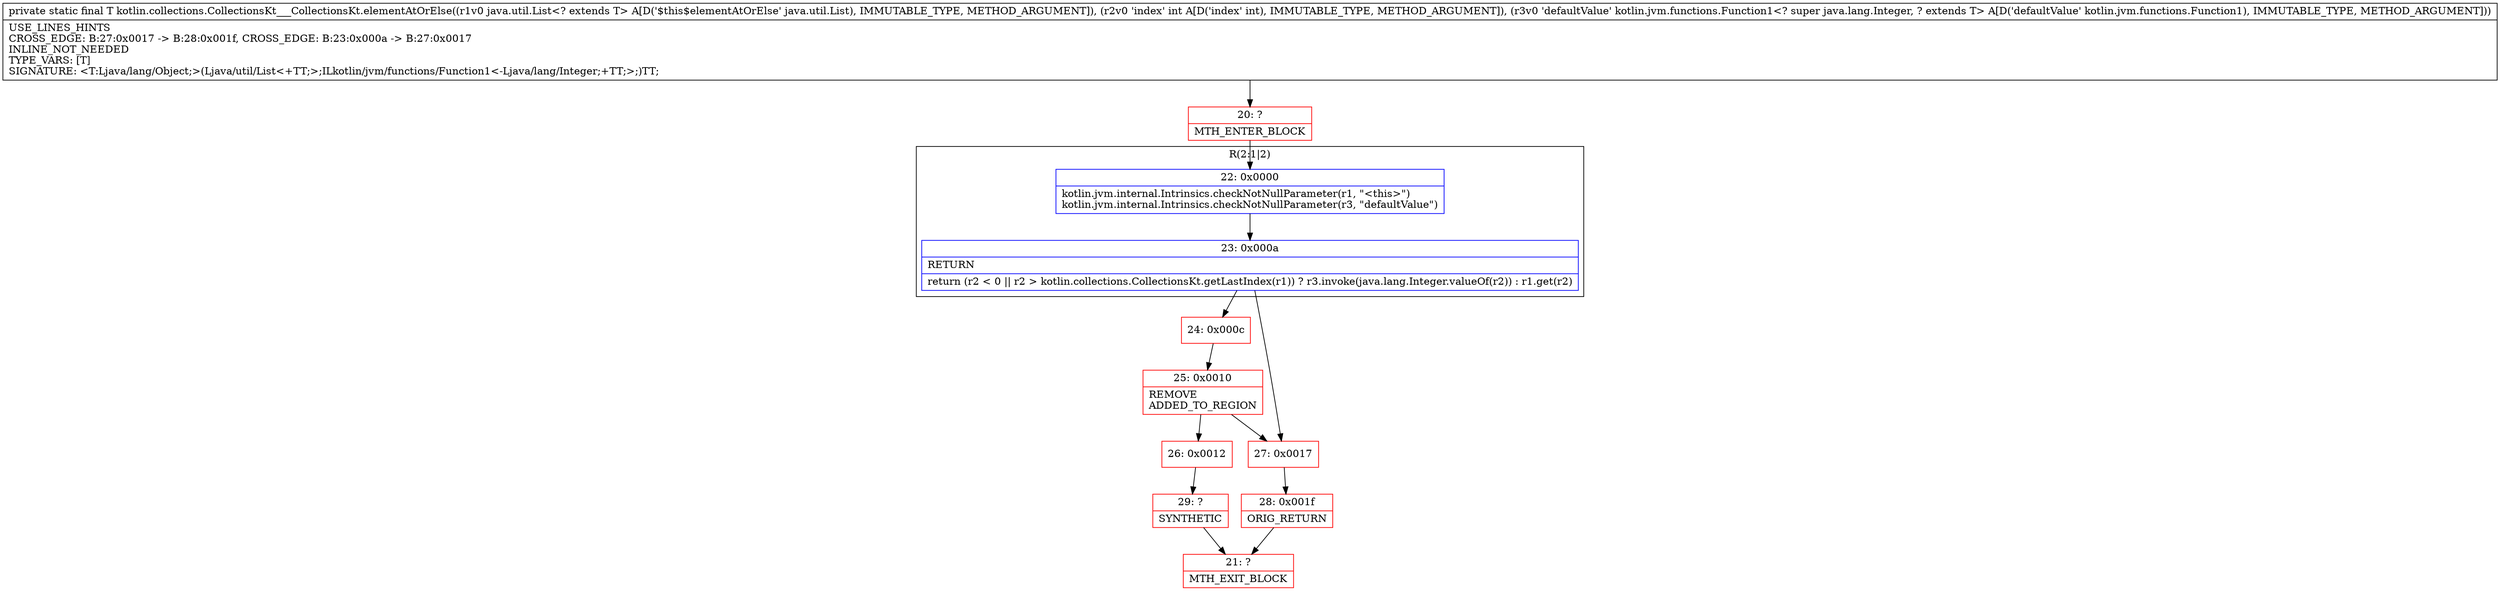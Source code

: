 digraph "CFG forkotlin.collections.CollectionsKt___CollectionsKt.elementAtOrElse(Ljava\/util\/List;ILkotlin\/jvm\/functions\/Function1;)Ljava\/lang\/Object;" {
subgraph cluster_Region_1079645388 {
label = "R(2:1|2)";
node [shape=record,color=blue];
Node_22 [shape=record,label="{22\:\ 0x0000|kotlin.jvm.internal.Intrinsics.checkNotNullParameter(r1, \"\<this\>\")\lkotlin.jvm.internal.Intrinsics.checkNotNullParameter(r3, \"defaultValue\")\l}"];
Node_23 [shape=record,label="{23\:\ 0x000a|RETURN\l|return (r2 \< 0 \|\| r2 \> kotlin.collections.CollectionsKt.getLastIndex(r1)) ? r3.invoke(java.lang.Integer.valueOf(r2)) : r1.get(r2)\l}"];
}
Node_20 [shape=record,color=red,label="{20\:\ ?|MTH_ENTER_BLOCK\l}"];
Node_24 [shape=record,color=red,label="{24\:\ 0x000c}"];
Node_25 [shape=record,color=red,label="{25\:\ 0x0010|REMOVE\lADDED_TO_REGION\l}"];
Node_26 [shape=record,color=red,label="{26\:\ 0x0012}"];
Node_29 [shape=record,color=red,label="{29\:\ ?|SYNTHETIC\l}"];
Node_21 [shape=record,color=red,label="{21\:\ ?|MTH_EXIT_BLOCK\l}"];
Node_27 [shape=record,color=red,label="{27\:\ 0x0017}"];
Node_28 [shape=record,color=red,label="{28\:\ 0x001f|ORIG_RETURN\l}"];
MethodNode[shape=record,label="{private static final T kotlin.collections.CollectionsKt___CollectionsKt.elementAtOrElse((r1v0 java.util.List\<? extends T\> A[D('$this$elementAtOrElse' java.util.List), IMMUTABLE_TYPE, METHOD_ARGUMENT]), (r2v0 'index' int A[D('index' int), IMMUTABLE_TYPE, METHOD_ARGUMENT]), (r3v0 'defaultValue' kotlin.jvm.functions.Function1\<? super java.lang.Integer, ? extends T\> A[D('defaultValue' kotlin.jvm.functions.Function1), IMMUTABLE_TYPE, METHOD_ARGUMENT]))  | USE_LINES_HINTS\lCROSS_EDGE: B:27:0x0017 \-\> B:28:0x001f, CROSS_EDGE: B:23:0x000a \-\> B:27:0x0017\lINLINE_NOT_NEEDED\lTYPE_VARS: [T]\lSIGNATURE: \<T:Ljava\/lang\/Object;\>(Ljava\/util\/List\<+TT;\>;ILkotlin\/jvm\/functions\/Function1\<\-Ljava\/lang\/Integer;+TT;\>;)TT;\l}"];
MethodNode -> Node_20;Node_22 -> Node_23;
Node_23 -> Node_24;
Node_23 -> Node_27;
Node_20 -> Node_22;
Node_24 -> Node_25;
Node_25 -> Node_26;
Node_25 -> Node_27;
Node_26 -> Node_29;
Node_29 -> Node_21;
Node_27 -> Node_28;
Node_28 -> Node_21;
}

